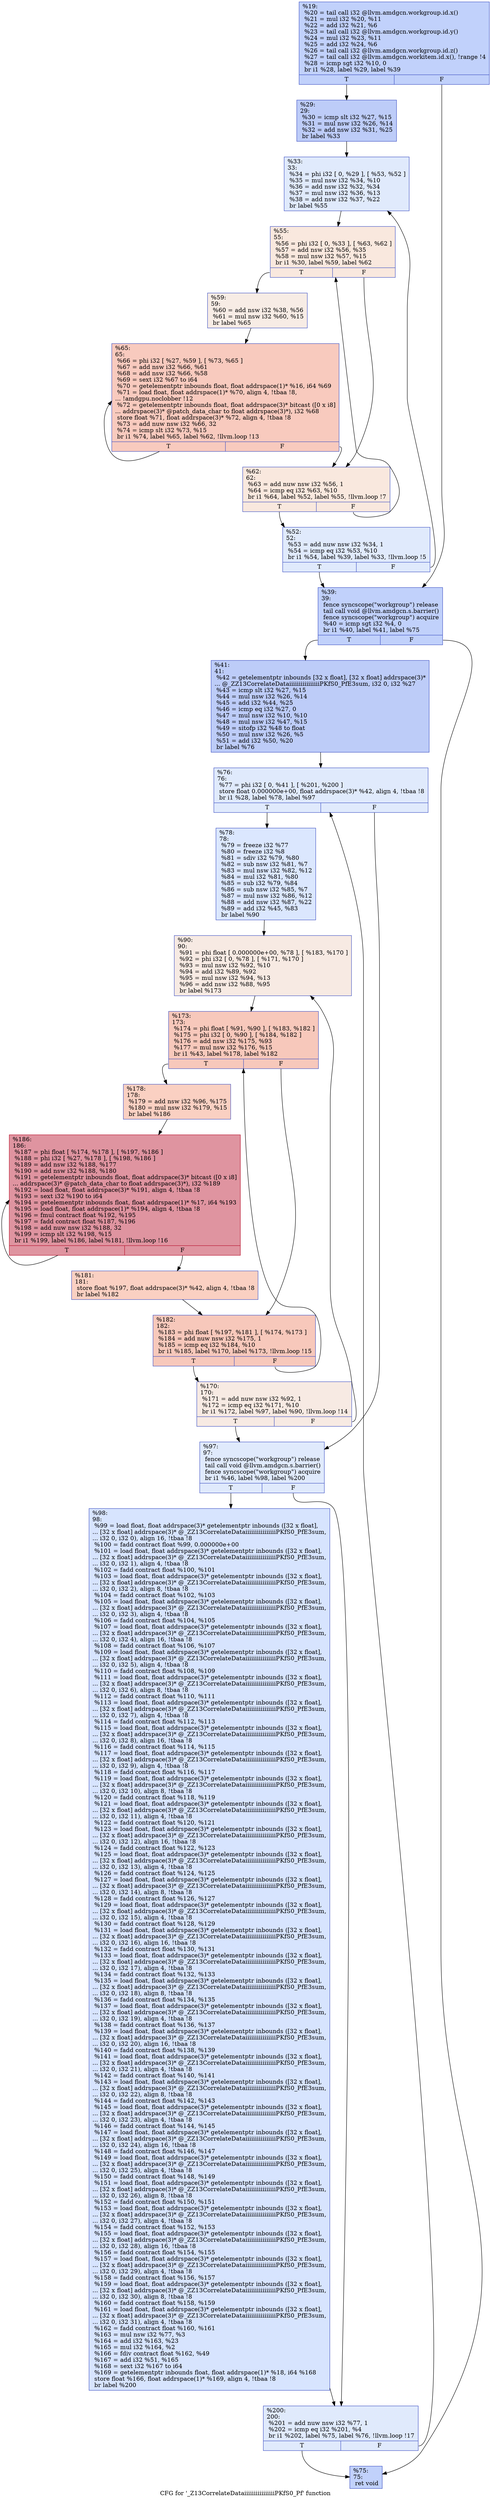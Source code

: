 digraph "CFG for '_Z13CorrelateDataiiiiiiiiiiiiiiiiPKfS0_Pf' function" {
	label="CFG for '_Z13CorrelateDataiiiiiiiiiiiiiiiiPKfS0_Pf' function";

	Node0x47607b0 [shape=record,color="#3d50c3ff", style=filled, fillcolor="#7396f570",label="{%19:\l  %20 = tail call i32 @llvm.amdgcn.workgroup.id.x()\l  %21 = mul i32 %20, %11\l  %22 = add i32 %21, %6\l  %23 = tail call i32 @llvm.amdgcn.workgroup.id.y()\l  %24 = mul i32 %23, %11\l  %25 = add i32 %24, %6\l  %26 = tail call i32 @llvm.amdgcn.workgroup.id.z()\l  %27 = tail call i32 @llvm.amdgcn.workitem.id.x(), !range !4\l  %28 = icmp sgt i32 %10, 0\l  br i1 %28, label %29, label %39\l|{<s0>T|<s1>F}}"];
	Node0x47607b0:s0 -> Node0x4762f80;
	Node0x47607b0:s1 -> Node0x4762fd0;
	Node0x4762f80 [shape=record,color="#3d50c3ff", style=filled, fillcolor="#6a8bef70",label="{%29:\l29:                                               \l  %30 = icmp slt i32 %27, %15\l  %31 = mul nsw i32 %26, %14\l  %32 = add nsw i32 %31, %25\l  br label %33\l}"];
	Node0x4762f80 -> Node0x4760e30;
	Node0x4760e30 [shape=record,color="#3d50c3ff", style=filled, fillcolor="#b9d0f970",label="{%33:\l33:                                               \l  %34 = phi i32 [ 0, %29 ], [ %53, %52 ]\l  %35 = mul nsw i32 %34, %10\l  %36 = add nsw i32 %32, %34\l  %37 = mul nsw i32 %36, %13\l  %38 = add nsw i32 %37, %22\l  br label %55\l}"];
	Node0x4760e30 -> Node0x4763850;
	Node0x4762fd0 [shape=record,color="#3d50c3ff", style=filled, fillcolor="#7396f570",label="{%39:\l39:                                               \l  fence syncscope(\"workgroup\") release\l  tail call void @llvm.amdgcn.s.barrier()\l  fence syncscope(\"workgroup\") acquire\l  %40 = icmp sgt i32 %4, 0\l  br i1 %40, label %41, label %75\l|{<s0>T|<s1>F}}"];
	Node0x4762fd0:s0 -> Node0x4763cb0;
	Node0x4762fd0:s1 -> Node0x4763d40;
	Node0x4763cb0 [shape=record,color="#3d50c3ff", style=filled, fillcolor="#6a8bef70",label="{%41:\l41:                                               \l  %42 = getelementptr inbounds [32 x float], [32 x float] addrspace(3)*\l... @_ZZ13CorrelateDataiiiiiiiiiiiiiiiiPKfS0_PfE3sum, i32 0, i32 %27\l  %43 = icmp slt i32 %27, %15\l  %44 = mul nsw i32 %26, %14\l  %45 = add i32 %44, %25\l  %46 = icmp eq i32 %27, 0\l  %47 = mul nsw i32 %10, %10\l  %48 = mul nsw i32 %47, %15\l  %49 = sitofp i32 %48 to float\l  %50 = mul nsw i32 %26, %5\l  %51 = add i32 %50, %20\l  br label %76\l}"];
	Node0x4763cb0 -> Node0x47644e0;
	Node0x47634d0 [shape=record,color="#3d50c3ff", style=filled, fillcolor="#b9d0f970",label="{%52:\l52:                                               \l  %53 = add nuw nsw i32 %34, 1\l  %54 = icmp eq i32 %53, %10\l  br i1 %54, label %39, label %33, !llvm.loop !5\l|{<s0>T|<s1>F}}"];
	Node0x47634d0:s0 -> Node0x4762fd0;
	Node0x47634d0:s1 -> Node0x4760e30;
	Node0x4763850 [shape=record,color="#3d50c3ff", style=filled, fillcolor="#f2cab570",label="{%55:\l55:                                               \l  %56 = phi i32 [ 0, %33 ], [ %63, %62 ]\l  %57 = add nsw i32 %56, %35\l  %58 = mul nsw i32 %57, %15\l  br i1 %30, label %59, label %62\l|{<s0>T|<s1>F}}"];
	Node0x4763850:s0 -> Node0x4764a30;
	Node0x4763850:s1 -> Node0x4764830;
	Node0x4764a30 [shape=record,color="#3d50c3ff", style=filled, fillcolor="#ecd3c570",label="{%59:\l59:                                               \l  %60 = add nsw i32 %38, %56\l  %61 = mul nsw i32 %60, %15\l  br label %65\l}"];
	Node0x4764a30 -> Node0x4764c90;
	Node0x4764830 [shape=record,color="#3d50c3ff", style=filled, fillcolor="#f2cab570",label="{%62:\l62:                                               \l  %63 = add nuw nsw i32 %56, 1\l  %64 = icmp eq i32 %63, %10\l  br i1 %64, label %52, label %55, !llvm.loop !7\l|{<s0>T|<s1>F}}"];
	Node0x4764830:s0 -> Node0x47634d0;
	Node0x4764830:s1 -> Node0x4763850;
	Node0x4764c90 [shape=record,color="#3d50c3ff", style=filled, fillcolor="#ef886b70",label="{%65:\l65:                                               \l  %66 = phi i32 [ %27, %59 ], [ %73, %65 ]\l  %67 = add nsw i32 %66, %61\l  %68 = add nsw i32 %66, %58\l  %69 = sext i32 %67 to i64\l  %70 = getelementptr inbounds float, float addrspace(1)* %16, i64 %69\l  %71 = load float, float addrspace(1)* %70, align 4, !tbaa !8,\l... !amdgpu.noclobber !12\l  %72 = getelementptr inbounds float, float addrspace(3)* bitcast ([0 x i8]\l... addrspace(3)* @patch_data_char to float addrspace(3)*), i32 %68\l  store float %71, float addrspace(3)* %72, align 4, !tbaa !8\l  %73 = add nuw nsw i32 %66, 32\l  %74 = icmp slt i32 %73, %15\l  br i1 %74, label %65, label %62, !llvm.loop !13\l|{<s0>T|<s1>F}}"];
	Node0x4764c90:s0 -> Node0x4764c90;
	Node0x4764c90:s1 -> Node0x4764830;
	Node0x4763d40 [shape=record,color="#3d50c3ff", style=filled, fillcolor="#7396f570",label="{%75:\l75:                                               \l  ret void\l}"];
	Node0x47644e0 [shape=record,color="#3d50c3ff", style=filled, fillcolor="#b9d0f970",label="{%76:\l76:                                               \l  %77 = phi i32 [ 0, %41 ], [ %201, %200 ]\l  store float 0.000000e+00, float addrspace(3)* %42, align 4, !tbaa !8\l  br i1 %28, label %78, label %97\l|{<s0>T|<s1>F}}"];
	Node0x47644e0:s0 -> Node0x47670c0;
	Node0x47644e0:s1 -> Node0x4767150;
	Node0x47670c0 [shape=record,color="#3d50c3ff", style=filled, fillcolor="#aec9fc70",label="{%78:\l78:                                               \l  %79 = freeze i32 %77\l  %80 = freeze i32 %8\l  %81 = sdiv i32 %79, %80\l  %82 = sub nsw i32 %81, %7\l  %83 = mul nsw i32 %82, %12\l  %84 = mul i32 %81, %80\l  %85 = sub i32 %79, %84\l  %86 = sub nsw i32 %85, %7\l  %87 = mul nsw i32 %86, %12\l  %88 = add nsw i32 %87, %22\l  %89 = add i32 %45, %83\l  br label %90\l}"];
	Node0x47670c0 -> Node0x4767880;
	Node0x4767880 [shape=record,color="#3d50c3ff", style=filled, fillcolor="#eed0c070",label="{%90:\l90:                                               \l  %91 = phi float [ 0.000000e+00, %78 ], [ %183, %170 ]\l  %92 = phi i32 [ 0, %78 ], [ %171, %170 ]\l  %93 = mul nsw i32 %92, %10\l  %94 = add i32 %89, %92\l  %95 = mul nsw i32 %94, %13\l  %96 = add nsw i32 %88, %95\l  br label %173\l}"];
	Node0x4767880 -> Node0x4767de0;
	Node0x4767150 [shape=record,color="#3d50c3ff", style=filled, fillcolor="#b9d0f970",label="{%97:\l97:                                               \l  fence syncscope(\"workgroup\") release\l  tail call void @llvm.amdgcn.s.barrier()\l  fence syncscope(\"workgroup\") acquire\l  br i1 %46, label %98, label %200\l|{<s0>T|<s1>F}}"];
	Node0x4767150:s0 -> Node0x4768080;
	Node0x4767150:s1 -> Node0x47664b0;
	Node0x4768080 [shape=record,color="#3d50c3ff", style=filled, fillcolor="#a5c3fe70",label="{%98:\l98:                                               \l  %99 = load float, float addrspace(3)* getelementptr inbounds ([32 x float],\l... [32 x float] addrspace(3)* @_ZZ13CorrelateDataiiiiiiiiiiiiiiiiPKfS0_PfE3sum,\l... i32 0, i32 0), align 16, !tbaa !8\l  %100 = fadd contract float %99, 0.000000e+00\l  %101 = load float, float addrspace(3)* getelementptr inbounds ([32 x float],\l... [32 x float] addrspace(3)* @_ZZ13CorrelateDataiiiiiiiiiiiiiiiiPKfS0_PfE3sum,\l... i32 0, i32 1), align 4, !tbaa !8\l  %102 = fadd contract float %100, %101\l  %103 = load float, float addrspace(3)* getelementptr inbounds ([32 x float],\l... [32 x float] addrspace(3)* @_ZZ13CorrelateDataiiiiiiiiiiiiiiiiPKfS0_PfE3sum,\l... i32 0, i32 2), align 8, !tbaa !8\l  %104 = fadd contract float %102, %103\l  %105 = load float, float addrspace(3)* getelementptr inbounds ([32 x float],\l... [32 x float] addrspace(3)* @_ZZ13CorrelateDataiiiiiiiiiiiiiiiiPKfS0_PfE3sum,\l... i32 0, i32 3), align 4, !tbaa !8\l  %106 = fadd contract float %104, %105\l  %107 = load float, float addrspace(3)* getelementptr inbounds ([32 x float],\l... [32 x float] addrspace(3)* @_ZZ13CorrelateDataiiiiiiiiiiiiiiiiPKfS0_PfE3sum,\l... i32 0, i32 4), align 16, !tbaa !8\l  %108 = fadd contract float %106, %107\l  %109 = load float, float addrspace(3)* getelementptr inbounds ([32 x float],\l... [32 x float] addrspace(3)* @_ZZ13CorrelateDataiiiiiiiiiiiiiiiiPKfS0_PfE3sum,\l... i32 0, i32 5), align 4, !tbaa !8\l  %110 = fadd contract float %108, %109\l  %111 = load float, float addrspace(3)* getelementptr inbounds ([32 x float],\l... [32 x float] addrspace(3)* @_ZZ13CorrelateDataiiiiiiiiiiiiiiiiPKfS0_PfE3sum,\l... i32 0, i32 6), align 8, !tbaa !8\l  %112 = fadd contract float %110, %111\l  %113 = load float, float addrspace(3)* getelementptr inbounds ([32 x float],\l... [32 x float] addrspace(3)* @_ZZ13CorrelateDataiiiiiiiiiiiiiiiiPKfS0_PfE3sum,\l... i32 0, i32 7), align 4, !tbaa !8\l  %114 = fadd contract float %112, %113\l  %115 = load float, float addrspace(3)* getelementptr inbounds ([32 x float],\l... [32 x float] addrspace(3)* @_ZZ13CorrelateDataiiiiiiiiiiiiiiiiPKfS0_PfE3sum,\l... i32 0, i32 8), align 16, !tbaa !8\l  %116 = fadd contract float %114, %115\l  %117 = load float, float addrspace(3)* getelementptr inbounds ([32 x float],\l... [32 x float] addrspace(3)* @_ZZ13CorrelateDataiiiiiiiiiiiiiiiiPKfS0_PfE3sum,\l... i32 0, i32 9), align 4, !tbaa !8\l  %118 = fadd contract float %116, %117\l  %119 = load float, float addrspace(3)* getelementptr inbounds ([32 x float],\l... [32 x float] addrspace(3)* @_ZZ13CorrelateDataiiiiiiiiiiiiiiiiPKfS0_PfE3sum,\l... i32 0, i32 10), align 8, !tbaa !8\l  %120 = fadd contract float %118, %119\l  %121 = load float, float addrspace(3)* getelementptr inbounds ([32 x float],\l... [32 x float] addrspace(3)* @_ZZ13CorrelateDataiiiiiiiiiiiiiiiiPKfS0_PfE3sum,\l... i32 0, i32 11), align 4, !tbaa !8\l  %122 = fadd contract float %120, %121\l  %123 = load float, float addrspace(3)* getelementptr inbounds ([32 x float],\l... [32 x float] addrspace(3)* @_ZZ13CorrelateDataiiiiiiiiiiiiiiiiPKfS0_PfE3sum,\l... i32 0, i32 12), align 16, !tbaa !8\l  %124 = fadd contract float %122, %123\l  %125 = load float, float addrspace(3)* getelementptr inbounds ([32 x float],\l... [32 x float] addrspace(3)* @_ZZ13CorrelateDataiiiiiiiiiiiiiiiiPKfS0_PfE3sum,\l... i32 0, i32 13), align 4, !tbaa !8\l  %126 = fadd contract float %124, %125\l  %127 = load float, float addrspace(3)* getelementptr inbounds ([32 x float],\l... [32 x float] addrspace(3)* @_ZZ13CorrelateDataiiiiiiiiiiiiiiiiPKfS0_PfE3sum,\l... i32 0, i32 14), align 8, !tbaa !8\l  %128 = fadd contract float %126, %127\l  %129 = load float, float addrspace(3)* getelementptr inbounds ([32 x float],\l... [32 x float] addrspace(3)* @_ZZ13CorrelateDataiiiiiiiiiiiiiiiiPKfS0_PfE3sum,\l... i32 0, i32 15), align 4, !tbaa !8\l  %130 = fadd contract float %128, %129\l  %131 = load float, float addrspace(3)* getelementptr inbounds ([32 x float],\l... [32 x float] addrspace(3)* @_ZZ13CorrelateDataiiiiiiiiiiiiiiiiPKfS0_PfE3sum,\l... i32 0, i32 16), align 16, !tbaa !8\l  %132 = fadd contract float %130, %131\l  %133 = load float, float addrspace(3)* getelementptr inbounds ([32 x float],\l... [32 x float] addrspace(3)* @_ZZ13CorrelateDataiiiiiiiiiiiiiiiiPKfS0_PfE3sum,\l... i32 0, i32 17), align 4, !tbaa !8\l  %134 = fadd contract float %132, %133\l  %135 = load float, float addrspace(3)* getelementptr inbounds ([32 x float],\l... [32 x float] addrspace(3)* @_ZZ13CorrelateDataiiiiiiiiiiiiiiiiPKfS0_PfE3sum,\l... i32 0, i32 18), align 8, !tbaa !8\l  %136 = fadd contract float %134, %135\l  %137 = load float, float addrspace(3)* getelementptr inbounds ([32 x float],\l... [32 x float] addrspace(3)* @_ZZ13CorrelateDataiiiiiiiiiiiiiiiiPKfS0_PfE3sum,\l... i32 0, i32 19), align 4, !tbaa !8\l  %138 = fadd contract float %136, %137\l  %139 = load float, float addrspace(3)* getelementptr inbounds ([32 x float],\l... [32 x float] addrspace(3)* @_ZZ13CorrelateDataiiiiiiiiiiiiiiiiPKfS0_PfE3sum,\l... i32 0, i32 20), align 16, !tbaa !8\l  %140 = fadd contract float %138, %139\l  %141 = load float, float addrspace(3)* getelementptr inbounds ([32 x float],\l... [32 x float] addrspace(3)* @_ZZ13CorrelateDataiiiiiiiiiiiiiiiiPKfS0_PfE3sum,\l... i32 0, i32 21), align 4, !tbaa !8\l  %142 = fadd contract float %140, %141\l  %143 = load float, float addrspace(3)* getelementptr inbounds ([32 x float],\l... [32 x float] addrspace(3)* @_ZZ13CorrelateDataiiiiiiiiiiiiiiiiPKfS0_PfE3sum,\l... i32 0, i32 22), align 8, !tbaa !8\l  %144 = fadd contract float %142, %143\l  %145 = load float, float addrspace(3)* getelementptr inbounds ([32 x float],\l... [32 x float] addrspace(3)* @_ZZ13CorrelateDataiiiiiiiiiiiiiiiiPKfS0_PfE3sum,\l... i32 0, i32 23), align 4, !tbaa !8\l  %146 = fadd contract float %144, %145\l  %147 = load float, float addrspace(3)* getelementptr inbounds ([32 x float],\l... [32 x float] addrspace(3)* @_ZZ13CorrelateDataiiiiiiiiiiiiiiiiPKfS0_PfE3sum,\l... i32 0, i32 24), align 16, !tbaa !8\l  %148 = fadd contract float %146, %147\l  %149 = load float, float addrspace(3)* getelementptr inbounds ([32 x float],\l... [32 x float] addrspace(3)* @_ZZ13CorrelateDataiiiiiiiiiiiiiiiiPKfS0_PfE3sum,\l... i32 0, i32 25), align 4, !tbaa !8\l  %150 = fadd contract float %148, %149\l  %151 = load float, float addrspace(3)* getelementptr inbounds ([32 x float],\l... [32 x float] addrspace(3)* @_ZZ13CorrelateDataiiiiiiiiiiiiiiiiPKfS0_PfE3sum,\l... i32 0, i32 26), align 8, !tbaa !8\l  %152 = fadd contract float %150, %151\l  %153 = load float, float addrspace(3)* getelementptr inbounds ([32 x float],\l... [32 x float] addrspace(3)* @_ZZ13CorrelateDataiiiiiiiiiiiiiiiiPKfS0_PfE3sum,\l... i32 0, i32 27), align 4, !tbaa !8\l  %154 = fadd contract float %152, %153\l  %155 = load float, float addrspace(3)* getelementptr inbounds ([32 x float],\l... [32 x float] addrspace(3)* @_ZZ13CorrelateDataiiiiiiiiiiiiiiiiPKfS0_PfE3sum,\l... i32 0, i32 28), align 16, !tbaa !8\l  %156 = fadd contract float %154, %155\l  %157 = load float, float addrspace(3)* getelementptr inbounds ([32 x float],\l... [32 x float] addrspace(3)* @_ZZ13CorrelateDataiiiiiiiiiiiiiiiiPKfS0_PfE3sum,\l... i32 0, i32 29), align 4, !tbaa !8\l  %158 = fadd contract float %156, %157\l  %159 = load float, float addrspace(3)* getelementptr inbounds ([32 x float],\l... [32 x float] addrspace(3)* @_ZZ13CorrelateDataiiiiiiiiiiiiiiiiPKfS0_PfE3sum,\l... i32 0, i32 30), align 8, !tbaa !8\l  %160 = fadd contract float %158, %159\l  %161 = load float, float addrspace(3)* getelementptr inbounds ([32 x float],\l... [32 x float] addrspace(3)* @_ZZ13CorrelateDataiiiiiiiiiiiiiiiiPKfS0_PfE3sum,\l... i32 0, i32 31), align 4, !tbaa !8\l  %162 = fadd contract float %160, %161\l  %163 = mul nsw i32 %77, %3\l  %164 = add i32 %163, %23\l  %165 = mul i32 %164, %2\l  %166 = fdiv contract float %162, %49\l  %167 = add i32 %51, %165\l  %168 = sext i32 %167 to i64\l  %169 = getelementptr inbounds float, float addrspace(1)* %18, i64 %168\l  store float %166, float addrspace(1)* %169, align 4, !tbaa !8\l  br label %200\l}"];
	Node0x4768080 -> Node0x47664b0;
	Node0x4767940 [shape=record,color="#3d50c3ff", style=filled, fillcolor="#eed0c070",label="{%170:\l170:                                              \l  %171 = add nuw nsw i32 %92, 1\l  %172 = icmp eq i32 %171, %10\l  br i1 %172, label %97, label %90, !llvm.loop !14\l|{<s0>T|<s1>F}}"];
	Node0x4767940:s0 -> Node0x4767150;
	Node0x4767940:s1 -> Node0x4767880;
	Node0x4767de0 [shape=record,color="#3d50c3ff", style=filled, fillcolor="#ed836670",label="{%173:\l173:                                              \l  %174 = phi float [ %91, %90 ], [ %183, %182 ]\l  %175 = phi i32 [ 0, %90 ], [ %184, %182 ]\l  %176 = add nsw i32 %175, %93\l  %177 = mul nsw i32 %176, %15\l  br i1 %43, label %178, label %182\l|{<s0>T|<s1>F}}"];
	Node0x4767de0:s0 -> Node0x476c760;
	Node0x4767de0:s1 -> Node0x476c4b0;
	Node0x476c760 [shape=record,color="#3d50c3ff", style=filled, fillcolor="#f3947570",label="{%178:\l178:                                              \l  %179 = add nsw i32 %96, %175\l  %180 = mul nsw i32 %179, %15\l  br label %186\l}"];
	Node0x476c760 -> Node0x476c9c0;
	Node0x476ca80 [shape=record,color="#3d50c3ff", style=filled, fillcolor="#f3947570",label="{%181:\l181:                                              \l  store float %197, float addrspace(3)* %42, align 4, !tbaa !8\l  br label %182\l}"];
	Node0x476ca80 -> Node0x476c4b0;
	Node0x476c4b0 [shape=record,color="#3d50c3ff", style=filled, fillcolor="#ed836670",label="{%182:\l182:                                              \l  %183 = phi float [ %197, %181 ], [ %174, %173 ]\l  %184 = add nuw nsw i32 %175, 1\l  %185 = icmp eq i32 %184, %10\l  br i1 %185, label %170, label %173, !llvm.loop !15\l|{<s0>T|<s1>F}}"];
	Node0x476c4b0:s0 -> Node0x4767940;
	Node0x476c4b0:s1 -> Node0x4767de0;
	Node0x476c9c0 [shape=record,color="#b70d28ff", style=filled, fillcolor="#b70d2870",label="{%186:\l186:                                              \l  %187 = phi float [ %174, %178 ], [ %197, %186 ]\l  %188 = phi i32 [ %27, %178 ], [ %198, %186 ]\l  %189 = add nsw i32 %188, %177\l  %190 = add nsw i32 %188, %180\l  %191 = getelementptr inbounds float, float addrspace(3)* bitcast ([0 x i8]\l... addrspace(3)* @patch_data_char to float addrspace(3)*), i32 %189\l  %192 = load float, float addrspace(3)* %191, align 4, !tbaa !8\l  %193 = sext i32 %190 to i64\l  %194 = getelementptr inbounds float, float addrspace(1)* %17, i64 %193\l  %195 = load float, float addrspace(1)* %194, align 4, !tbaa !8\l  %196 = fmul contract float %192, %195\l  %197 = fadd contract float %187, %196\l  %198 = add nuw nsw i32 %188, 32\l  %199 = icmp slt i32 %198, %15\l  br i1 %199, label %186, label %181, !llvm.loop !16\l|{<s0>T|<s1>F}}"];
	Node0x476c9c0:s0 -> Node0x476c9c0;
	Node0x476c9c0:s1 -> Node0x476ca80;
	Node0x47664b0 [shape=record,color="#3d50c3ff", style=filled, fillcolor="#b9d0f970",label="{%200:\l200:                                              \l  %201 = add nuw nsw i32 %77, 1\l  %202 = icmp eq i32 %201, %4\l  br i1 %202, label %75, label %76, !llvm.loop !17\l|{<s0>T|<s1>F}}"];
	Node0x47664b0:s0 -> Node0x4763d40;
	Node0x47664b0:s1 -> Node0x47644e0;
}
